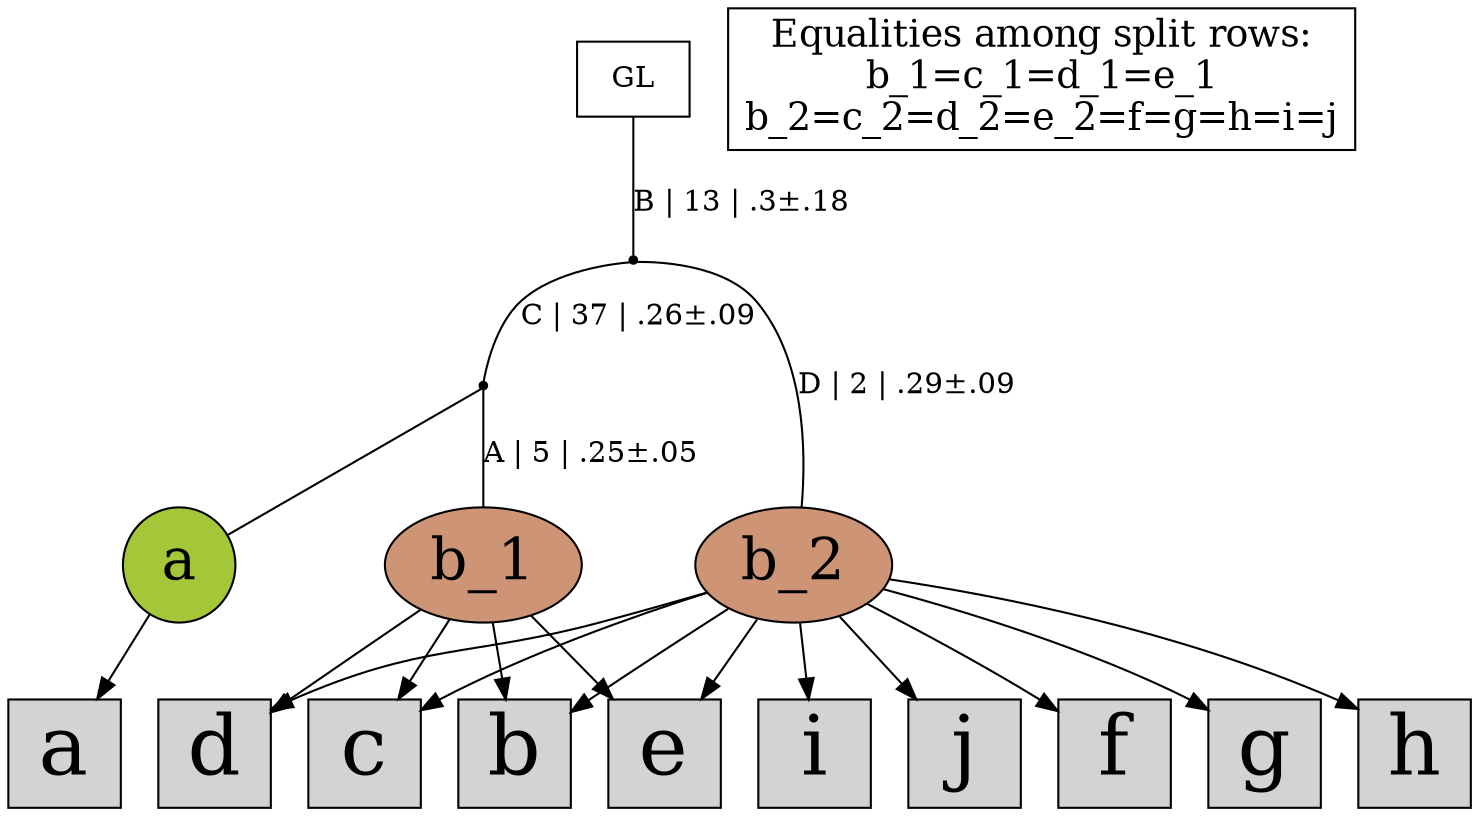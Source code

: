 digraph {
rowa[label="a",shape=box,style=filled,fontsize=40];
rowb[label="b",shape=box,style=filled,fontsize=40];
rowc[label="c",shape=box,style=filled,fontsize=40];
rowd[label="d",shape=box,style=filled,fontsize=40];
rowe[label="e",shape=box,style=filled,fontsize=40];
rowf[label="f",shape=box,style=filled,fontsize=40];
rowg[label="g",shape=box,style=filled,fontsize=40];
rowh[label="h",shape=box,style=filled,fontsize=40];
rowi[label="i",shape=box,style=filled,fontsize=40];
rowj[label="j",shape=box,style=filled,fontsize=40];
a[label="a",shape=oval,style=filled,fontsize=28,fillcolor="#a4c639"];
b_1[label="b_1",shape=oval,style=filled,fontsize=28,fillcolor="#cd9575"];
b_2[label="b_2",shape=oval,style=filled,fontsize=28,fillcolor="#cd9575"];
a -> rowa[arrowhead="normal"];
b_1 -> rowb[arrowhead="normal"];
b_2 -> rowb[arrowhead="normal"];
b_1 -> rowc[arrowhead="normal"];
b_2 -> rowc[arrowhead="normal"];
b_1 -> rowd[arrowhead="normal"];
b_2 -> rowd[arrowhead="normal"];
b_1 -> rowe[arrowhead="normal"];
b_2 -> rowe[arrowhead="normal"];
b_2 -> rowf[arrowhead="normal"];
b_2 -> rowg[arrowhead="normal"];
b_2 -> rowh[arrowhead="normal"];
b_2 -> rowi[arrowhead="normal"];
b_2 -> rowj[arrowhead="normal"];
{rank = same;a;b_1;b_2;}
legend[label="Equalities among split rows:
b_1=c_1=d_1=e_1
b_2=c_2=d_2=e_2=f=g=h=i=j
",shape=box,fontsize=18];
Int1[shape=point,style=filled,fillcolor=black,label=""];
Int1 -> a[arrowhead=none, label=""];
Int1 -> b_1[arrowhead=none, label="A | 5 | .25±.05"];
Int2[shape=point,style=filled,fillcolor=black,label=""];
Int2 -> b_2[arrowhead=none, label="D | 2 | .29±.09"];
Int2 -> Int1[arrowhead=none, label="C | 37 | .26±.09"];
GL[label="GL",shape=box,style=filled,fillcolor=white];
GL -> Int2[arrowhead=none, label="B | 13 | .3±.18"];
}